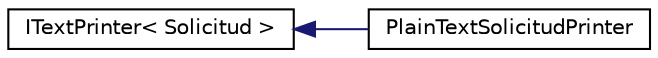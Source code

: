 digraph "Graphical Class Hierarchy"
{
 // INTERACTIVE_SVG=YES
 // LATEX_PDF_SIZE
  edge [fontname="Helvetica",fontsize="10",labelfontname="Helvetica",labelfontsize="10"];
  node [fontname="Helvetica",fontsize="10",shape=record];
  rankdir="LR";
  Node0 [label="ITextPrinter\< Solicitud \>",height=0.2,width=0.4,color="black", fillcolor="white", style="filled",URL="$interfaceITextPrinter.html",tooltip=" "];
  Node0 -> Node1 [dir="back",color="midnightblue",fontsize="10",style="solid",fontname="Helvetica"];
  Node1 [label="PlainTextSolicitudPrinter",height=0.2,width=0.4,color="black", fillcolor="white", style="filled",URL="$classPlainTextSolicitudPrinter.html",tooltip=" "];
}
